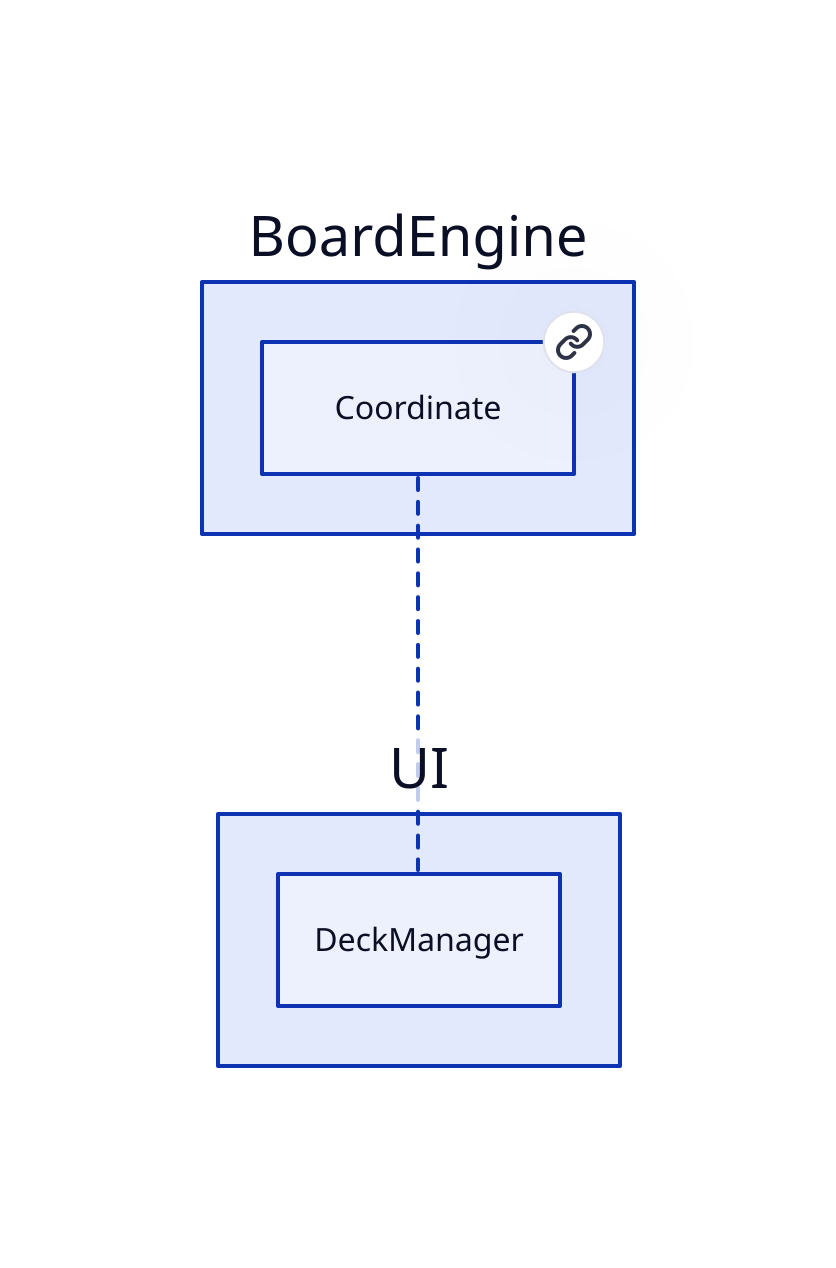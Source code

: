 # Nodes :
BoardEngine: {
    Coordinate: Coordinate {
       link: Coordinate
    }
}

# Links :
BoardEngine.Coordinate -- UI.DeckManager: {style.stroke-dash: 3}
